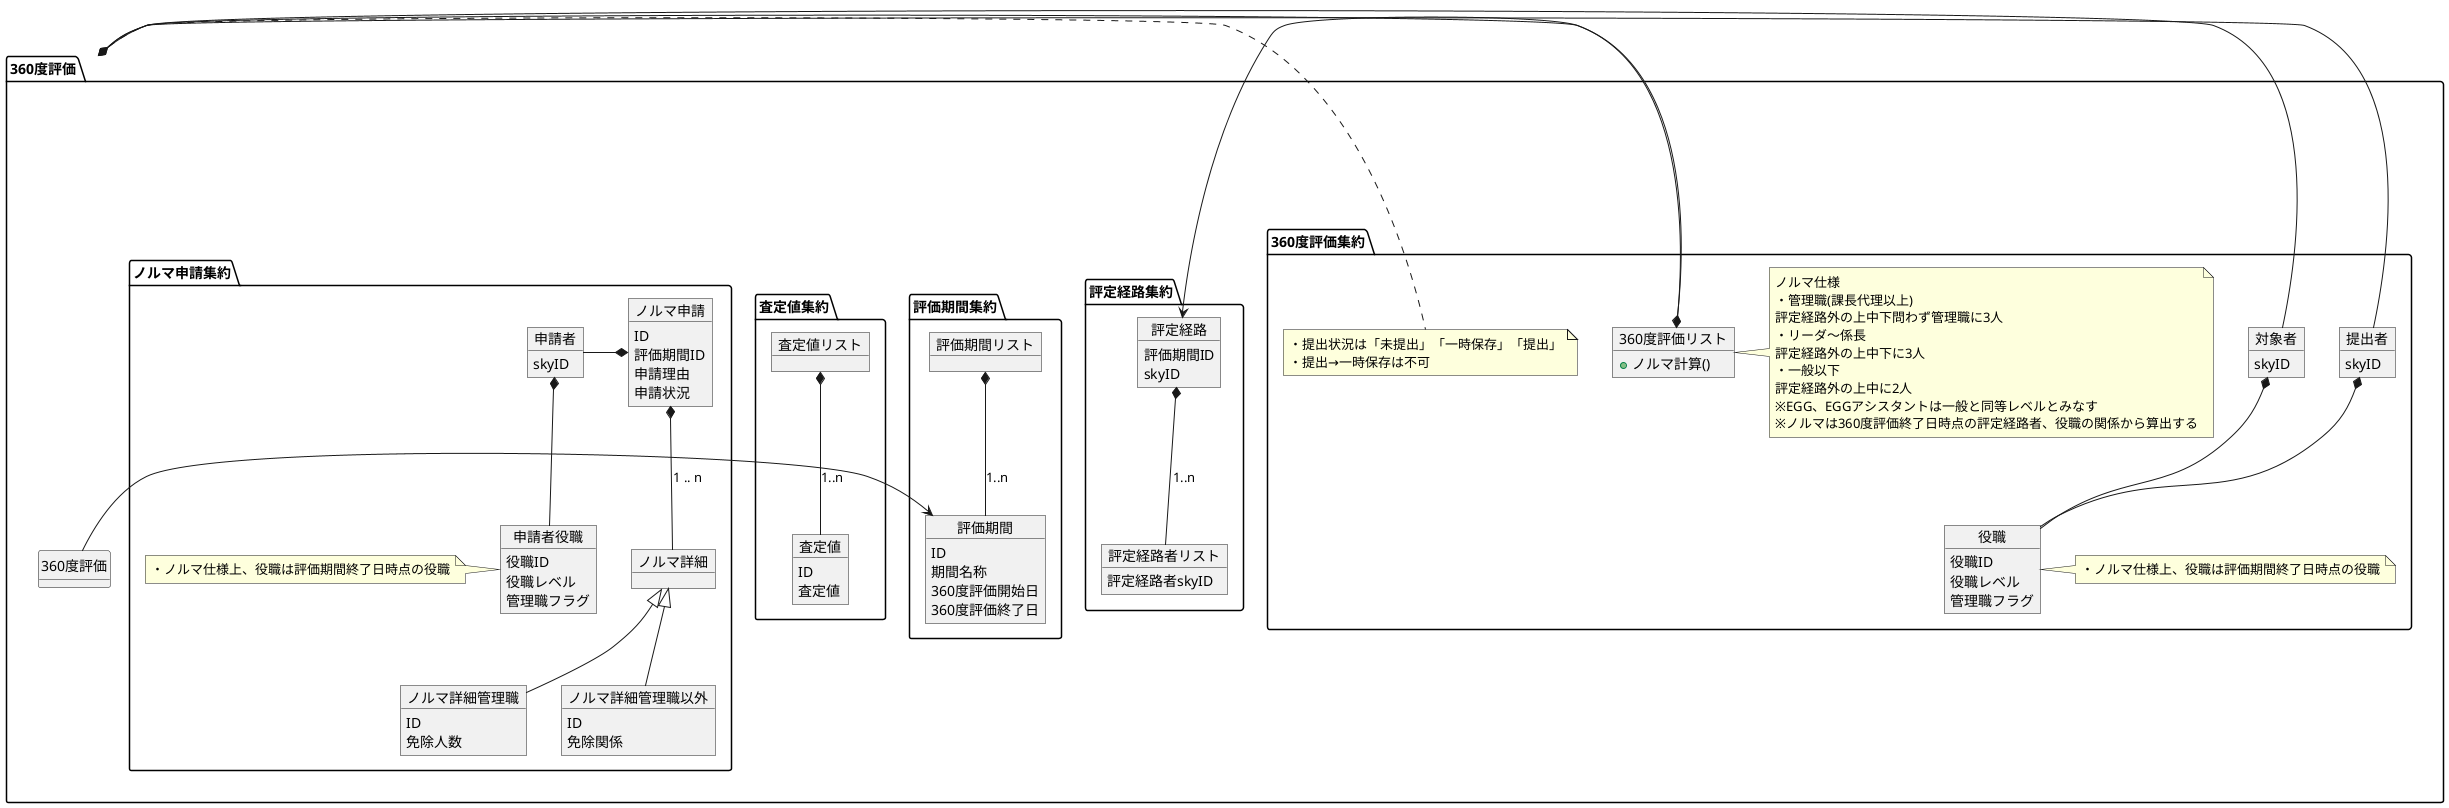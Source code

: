 @startuml
top to bottom direction

hide circle
hide method

package 360度評価 {

    package 360度評価集約{
        
        object 360度評価リスト {
            + ノルマ計算()
        }
        object 360度評価 {
            ID
            評価期間ID
            査定値ID
            良い点
            改善点
            お客様からの評価か
            提出状況
        }
        object 提出者 {
            skyID
        }   
        object 対象者 {
            skyID
        }          
        object 役職 {
            役職ID
            役職レベル
            管理職フラグ
        }   
        360度評価リスト *-down- 360度評価
        360度評価 *-right- 提出者
        360度評価 *-right- 対象者
        提出者 *-down- 役職
        対象者 *-down- 役職
        note bottom of 360度評価
        ・提出状況は「未提出」「一時保存」「提出」
        ・提出→一時保存は不可
        end note
        note right of 360度評価リスト
        ノルマ仕様
        ・管理職(課長代理以上)
        評定経路外の上中下問わず管理職に3人
        ・リーダ〜係長
        評定経路外の上中下に3人
        ・一般以下
        評定経路外の上中に2人
        ※EGG、EGGアシスタントは一般と同等レベルとみなす
        ※ノルマは360度評価終了日時点の評定経路者、役職の関係から算出する
        end note
        note right of 役職
        ・ノルマ仕様上、役職は評価期間終了日時点の役職
        end note
    }


    package 評定経路集約{
        object 評定経路 {
            評価期間ID
            skyID
        }
        object 評定経路者リスト {
            評定経路者skyID
        }
    } 
    評定経路 *-down- 評定経路者リスト : 1..n
    360度評価リスト -left-> 評定経路

    package 評価期間集約{
        object 評価期間リスト {
        }

        object 評価期間 {
            ID
            期間名称
            360度評価開始日
            360度評価終了日
        }
    }
    評価期間リスト *-down- 評価期間 : 1..n
    360度評価 -left-> 評価期間 

    package 査定値集約 {
        object 査定値リスト {
        }

        object 査定値 {
            ID
            査定値
        }
    }
    査定値リスト *-down- 査定値 : 1..n

    package ノルマ申請集約{
        object ノルマ申請 {
            ID
            評価期間ID
            申請理由
            申請状況
        }
        object 申請者 {
            skyID
        }   
        object 申請者役職 {
            役職ID
            役職レベル
            管理職フラグ
        }   
        object ノルマ詳細 {
        }
        object ノルマ詳細管理職 {
            ID
            免除人数        
        }
        object ノルマ詳細管理職以外 {
            ID
            免除関係 
        }
        ノルマ申請 *-down- ノルマ詳細 : 1 .. n
        ノルマ詳細 <|-down- ノルマ詳細管理職
        ノルマ詳細 <|-down- ノルマ詳細管理職以外
        ノルマ申請 *-left- 申請者
        申請者 *-down- 申請者役職
        note left of 申請者役職
        ・ノルマ仕様上、役職は評価期間終了日時点の役職
        end note
    }
}
@enduml
